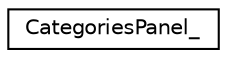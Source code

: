 digraph "Graphical Class Hierarchy"
{
  edge [fontname="Helvetica",fontsize="10",labelfontname="Helvetica",labelfontsize="10"];
  node [fontname="Helvetica",fontsize="10",shape=record];
  rankdir="LR";
  Node0 [label="CategoriesPanel_",height=0.2,width=0.4,color="black", fillcolor="white", style="filled",URL="$structCategoriesPanel__.html"];
}
